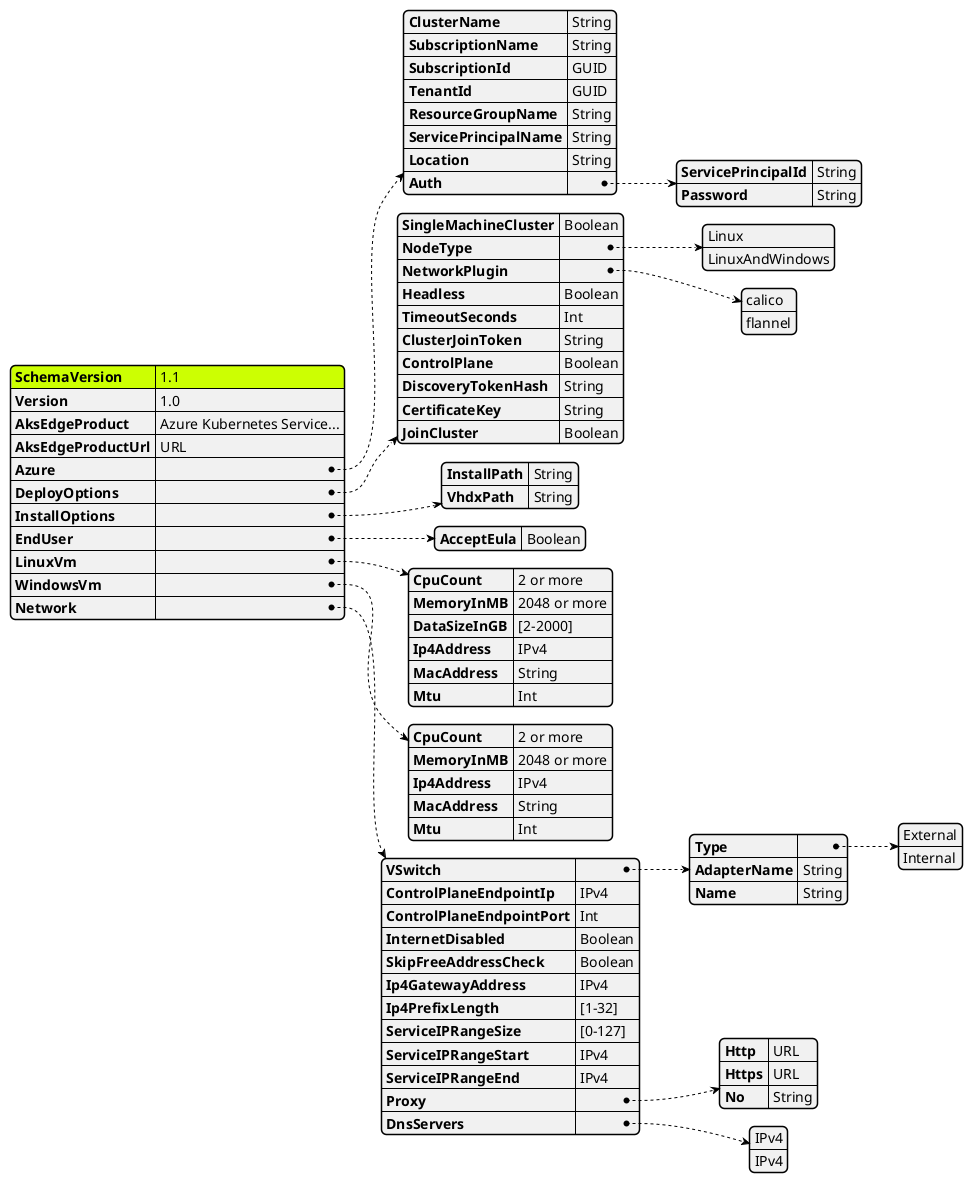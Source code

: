 @startjson AksEdgeDeploy
<style>
jsonDiagram {
    node {
        FontName Segoe UI SemiBold
        FontColor blue
        FontSize 14
        RoundCorner 10
        LineThickness 1
        separator {
            LineThickness 0.25
            LineColor black
        }
    }
    arrow {
        LineColor blue
        LineThickness 1
        LineStyle 2;5
    }
    highlight {
        BackgroundColor Blue
        FontColor White
    }
}
</style>
#highlight "SchemaVersion"
{
    "SchemaVersion":"1.1",
    "Version":"1.0",
    "AksEdgeProduct" : "Azure Kubernetes Service...",
    "AksEdgeProductUrl" : "URL",
    "Azure":{
        "ClusterName":"String",
        "SubscriptionName":"String",
        "SubscriptionId": "GUID",
        "TenantId":"GUID",
        "ResourceGroupName": "String",
        "ServicePrincipalName" : "String",
        "Location" : "String",
        "Auth": {
            "ServicePrincipalId" : "String",
            "Password" : "String"
        }
    }
    ,
    "DeployOptions":{
        "SingleMachineCluster":"Boolean",
        "NodeType" : ["Linux","LinuxAndWindows"],
        "NetworkPlugin" : ["calico", "flannel"],
        "Headless":"Boolean",
        "TimeoutSeconds":"Int",
        "ClusterJoinToken": "String",
        "ControlPlane": "Boolean",
        "DiscoveryTokenHash": "String",
        "CertificateKey":"String",
        "JoinCluster": "Boolean"
    }
    ,
    "InstallOptions":{
        "InstallPath":"String",
        "VhdxPath":"String"
    }
    ,
    "EndUser":{
        "AcceptEula" : "Boolean"
    }
    ,
    "LinuxVm":{
        "CpuCount" : "2 or more",
        "MemoryInMB" : "2048 or more",
        "DataSizeInGB" : "[2-2000]",
        "Ip4Address": "IPv4",
        "MacAddress": "String",
        "Mtu": "Int"
    }
    ,
    "WindowsVm":{
        "CpuCount" : "2 or more",
        "MemoryInMB" : "2048 or more",
        "Ip4Address": "IPv4",
        "MacAddress": "String",
        "Mtu": "Int"
    }
    ,
    "Network":{
        "VSwitch": {
            "Type" : ["External", "Internal"],
            "AdapterName": "String",
            "Name" : "String"
        }
        ,
        "ControlPlaneEndpointIp":"IPv4",
        "ControlPlaneEndpointPort": "Int",
        "InternetDisabled" : "Boolean",
        "SkipFreeAddressCheck" : "Boolean",
        "Ip4GatewayAddress": "IPv4",
        "Ip4PrefixLength" : "[1-32]",
        "ServiceIPRangeSize" : "[0-127]",
        "ServiceIPRangeStart":"IPv4",
        "ServiceIPRangeEnd":"IPv4",
        "Proxy" : {
            "Http":"URL",
            "Https":"URL",
            "No":"String"
        }
        ,
        "DnsServers":["IPv4","IPv4"]
    }
}
@endjson